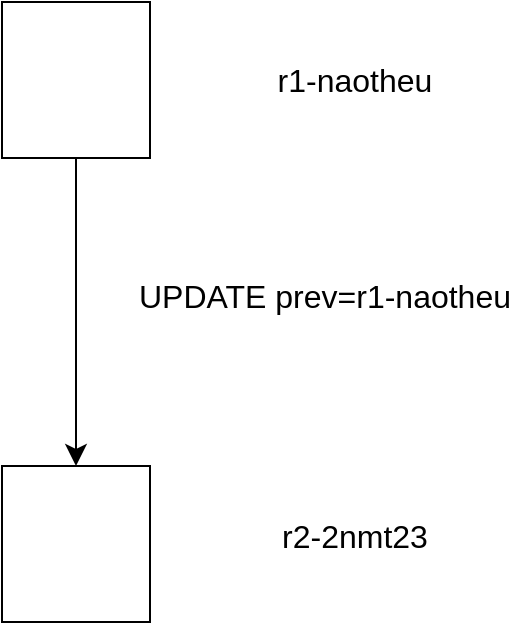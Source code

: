 <mxfile version="24.7.12">
  <diagram name="Page-1" id="FRvvaF8NKtqmv-qgtZw7">
    <mxGraphModel dx="710" dy="1174" grid="0" gridSize="10" guides="1" tooltips="1" connect="1" arrows="1" fold="1" page="0" pageScale="1" pageWidth="827" pageHeight="1169" math="0" shadow="0">
      <root>
        <mxCell id="0" />
        <mxCell id="1" parent="0" />
        <mxCell id="PjNXBBbHARn_HDo8mcbn-6" style="edgeStyle=none;curved=1;rounded=0;orthogonalLoop=1;jettySize=auto;html=1;exitX=0.5;exitY=1;exitDx=0;exitDy=0;entryX=0.5;entryY=0;entryDx=0;entryDy=0;fontSize=12;startSize=8;endSize=8;" edge="1" parent="1" source="PjNXBBbHARn_HDo8mcbn-1" target="PjNXBBbHARn_HDo8mcbn-3">
          <mxGeometry relative="1" as="geometry" />
        </mxCell>
        <mxCell id="PjNXBBbHARn_HDo8mcbn-1" value="" style="rounded=0;whiteSpace=wrap;html=1;" vertex="1" parent="1">
          <mxGeometry x="37" y="-114" width="74" height="78" as="geometry" />
        </mxCell>
        <mxCell id="PjNXBBbHARn_HDo8mcbn-2" value="r1-naotheu" style="text;html=1;align=center;verticalAlign=middle;whiteSpace=wrap;rounded=0;fontSize=16;" vertex="1" parent="1">
          <mxGeometry x="166" y="-90" width="95" height="30" as="geometry" />
        </mxCell>
        <mxCell id="PjNXBBbHARn_HDo8mcbn-3" value="" style="rounded=0;whiteSpace=wrap;html=1;" vertex="1" parent="1">
          <mxGeometry x="37" y="118" width="74" height="78" as="geometry" />
        </mxCell>
        <mxCell id="PjNXBBbHARn_HDo8mcbn-4" value="r2-2nmt23" style="text;html=1;align=center;verticalAlign=middle;whiteSpace=wrap;rounded=0;fontSize=16;" vertex="1" parent="1">
          <mxGeometry x="166" y="138" width="95" height="30" as="geometry" />
        </mxCell>
        <mxCell id="PjNXBBbHARn_HDo8mcbn-7" value="UPDATE prev=r1-naotheu" style="text;html=1;align=center;verticalAlign=middle;whiteSpace=wrap;rounded=0;fontSize=16;" vertex="1" parent="1">
          <mxGeometry x="100" y="18" width="197" height="30" as="geometry" />
        </mxCell>
      </root>
    </mxGraphModel>
  </diagram>
</mxfile>
